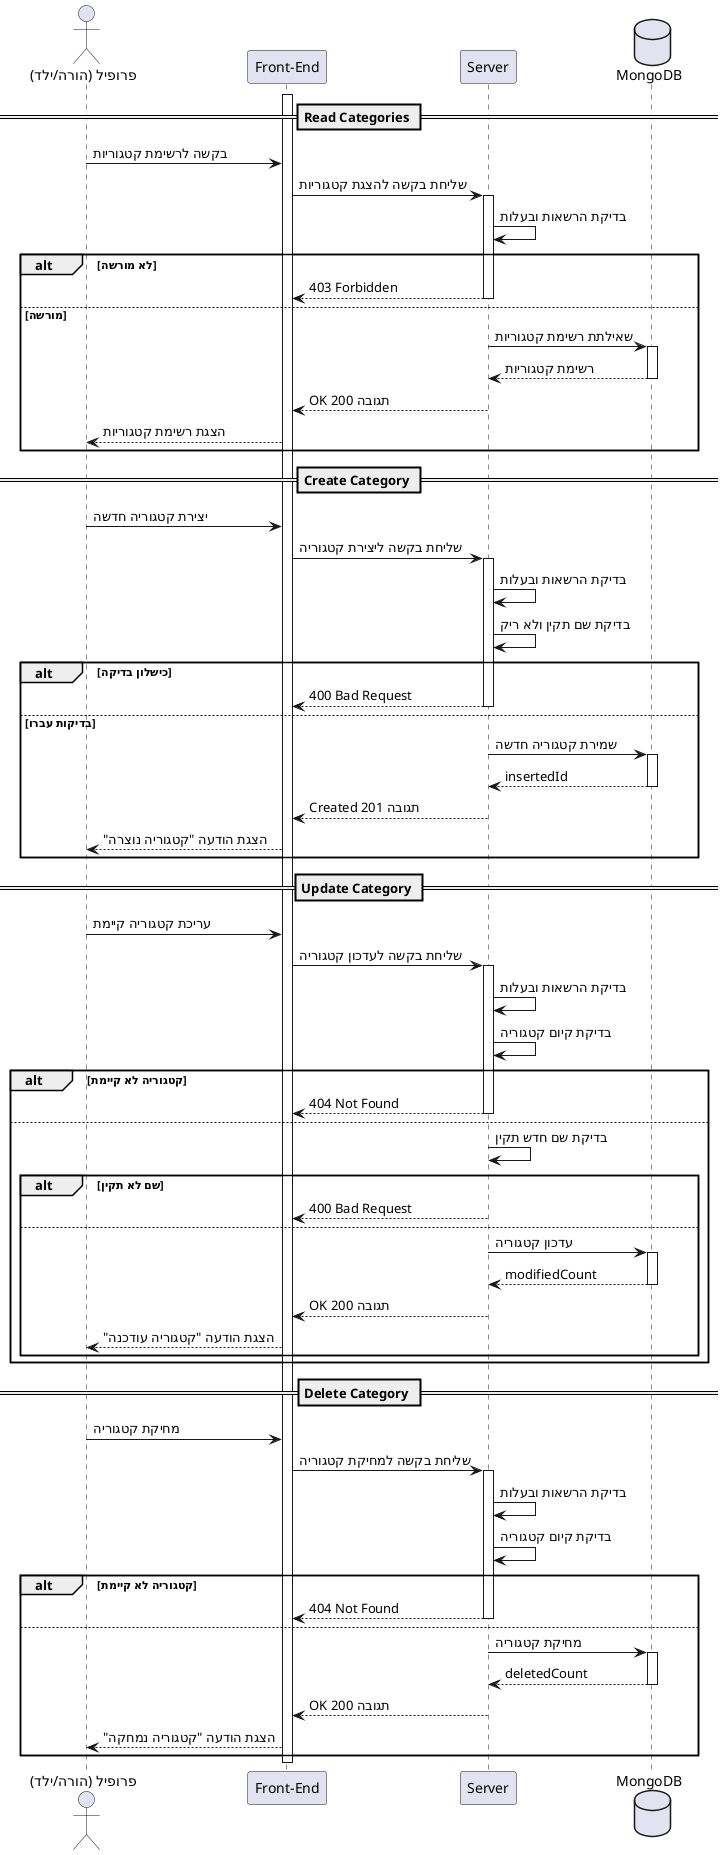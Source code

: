 @startuml categoryCrudWithChecks
actor "פרופיל (הורה/ילד)" as Profile
participant "Front-End" as FE
participant "Server" as S
database "MongoDB" as DB

activate FE

== Read Categories ==
Profile -> FE : בקשה לרשימת קטגוריות
FE -> S : שליחת בקשה להצגת קטגוריות
activate S
S -> S : בדיקת הרשאות ובעלות
alt לא מורשה
    S --> FE : 403 Forbidden
    deactivate S
else מורשה
    S -> DB : שאילתת רשימת קטגוריות
    activate DB
    DB --> S : רשימת קטגוריות
    deactivate DB
    S --> FE : תגובה 200 OK
    deactivate S
    FE --> Profile : הצגת רשימת קטגוריות
end

== Create Category ==
Profile -> FE : יצירת קטגוריה חדשה
FE -> S : שליחת בקשה ליצירת קטגוריה
activate S
S -> S : בדיקת הרשאות ובעלות
S -> S : בדיקת שם תקין ולא ריק
alt כישלון בדיקה
    S --> FE : 400 Bad Request
    deactivate S
else בדיקות עברו
    S -> DB : שמירת קטגוריה חדשה
    activate DB
    DB --> S : insertedId
    deactivate DB
    S --> FE : תגובה 201 Created
    deactivate S
    FE --> Profile : הצגת הודעה "קטגוריה נוצרה"
end

== Update Category ==
Profile -> FE : עריכת קטגוריה קיימת
FE -> S : שליחת בקשה לעדכון קטגוריה
activate S
S -> S : בדיקת הרשאות ובעלות
S -> S : בדיקת קיום קטגוריה
alt קטגוריה לא קיימת
    S --> FE : 404 Not Found
    deactivate S
else
    S -> S : בדיקת שם חדש תקין
    alt שם לא תקין
        S --> FE : 400 Bad Request
        deactivate S
    else
        S -> DB : עדכון קטגוריה
        activate DB
        DB --> S : modifiedCount
        deactivate DB
        S --> FE : תגובה 200 OK
        deactivate S
        FE --> Profile : הצגת הודעה "קטגוריה עודכנה"
    end
end

== Delete Category ==
Profile -> FE : מחיקת קטגוריה
FE -> S : שליחת בקשה למחיקת קטגוריה
activate S
S -> S : בדיקת הרשאות ובעלות
S -> S : בדיקת קיום קטגוריה
alt קטגוריה לא קיימת
    S --> FE : 404 Not Found
    deactivate S
else
    S -> DB : מחיקת קטגוריה
    activate DB
    DB --> S : deletedCount
    deactivate DB
    S --> FE : תגובה 200 OK
    deactivate S
    FE --> Profile : הצגת הודעה "קטגוריה נמחקה"
end

deactivate FE
@enduml
